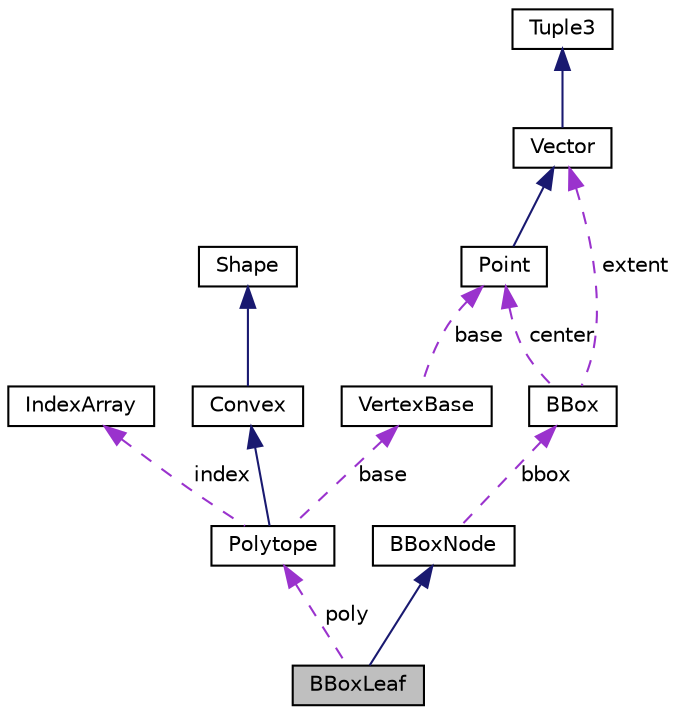 digraph "BBoxLeaf"
{
  edge [fontname="Helvetica",fontsize="10",labelfontname="Helvetica",labelfontsize="10"];
  node [fontname="Helvetica",fontsize="10",shape=record];
  Node1 [label="BBoxLeaf",height=0.2,width=0.4,color="black", fillcolor="grey75", style="filled", fontcolor="black"];
  Node2 -> Node1 [dir="back",color="midnightblue",fontsize="10",style="solid",fontname="Helvetica"];
  Node2 [label="BBoxNode",height=0.2,width=0.4,color="black", fillcolor="white", style="filled",URL="$class_b_box_node.html"];
  Node3 -> Node2 [dir="back",color="darkorchid3",fontsize="10",style="dashed",label=" bbox" ,fontname="Helvetica"];
  Node3 [label="BBox",height=0.2,width=0.4,color="black", fillcolor="white", style="filled",URL="$class_b_box.html"];
  Node4 -> Node3 [dir="back",color="darkorchid3",fontsize="10",style="dashed",label=" extent" ,fontname="Helvetica"];
  Node4 [label="Vector",height=0.2,width=0.4,color="black", fillcolor="white", style="filled",URL="$class_vector.html"];
  Node5 -> Node4 [dir="back",color="midnightblue",fontsize="10",style="solid",fontname="Helvetica"];
  Node5 [label="Tuple3",height=0.2,width=0.4,color="black", fillcolor="white", style="filled",URL="$class_tuple3.html"];
  Node6 -> Node3 [dir="back",color="darkorchid3",fontsize="10",style="dashed",label=" center" ,fontname="Helvetica"];
  Node6 [label="Point",height=0.2,width=0.4,color="black", fillcolor="white", style="filled",URL="$class_point.html"];
  Node4 -> Node6 [dir="back",color="midnightblue",fontsize="10",style="solid",fontname="Helvetica"];
  Node7 -> Node1 [dir="back",color="darkorchid3",fontsize="10",style="dashed",label=" poly" ,fontname="Helvetica"];
  Node7 [label="Polytope",height=0.2,width=0.4,color="black", fillcolor="white", style="filled",URL="$class_polytope.html"];
  Node8 -> Node7 [dir="back",color="midnightblue",fontsize="10",style="solid",fontname="Helvetica"];
  Node8 [label="Convex",height=0.2,width=0.4,color="black", fillcolor="white", style="filled",URL="$class_convex.html"];
  Node9 -> Node8 [dir="back",color="midnightblue",fontsize="10",style="solid",fontname="Helvetica"];
  Node9 [label="Shape",height=0.2,width=0.4,color="black", fillcolor="white", style="filled",URL="$class_shape.html"];
  Node10 -> Node7 [dir="back",color="darkorchid3",fontsize="10",style="dashed",label=" index" ,fontname="Helvetica"];
  Node10 [label="IndexArray",height=0.2,width=0.4,color="black", fillcolor="white", style="filled",URL="$class_index_array.html"];
  Node11 -> Node7 [dir="back",color="darkorchid3",fontsize="10",style="dashed",label=" base" ,fontname="Helvetica"];
  Node11 [label="VertexBase",height=0.2,width=0.4,color="black", fillcolor="white", style="filled",URL="$class_vertex_base.html"];
  Node6 -> Node11 [dir="back",color="darkorchid3",fontsize="10",style="dashed",label=" base" ,fontname="Helvetica"];
}
